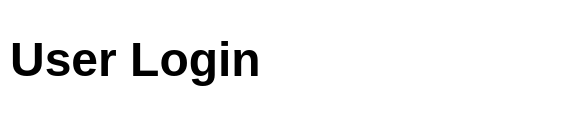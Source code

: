 <mxfile version="21.6.8" type="device">
  <diagram name="Page-1" id="sQgTUqtmNX6wQPoYGnvE">
    <mxGraphModel dx="196" dy="1713" grid="1" gridSize="10" guides="1" tooltips="1" connect="1" arrows="1" fold="1" page="1" pageScale="1" pageWidth="827" pageHeight="1169" math="0" shadow="0">
      <root>
        <mxCell id="0" />
        <mxCell id="1" parent="0" />
        <mxCell id="PEYTEDMqoXNUSiZO8NU1-1" value="&lt;h1&gt;&lt;span style=&quot;background-color: initial;&quot;&gt;User Login&lt;/span&gt;&lt;/h1&gt;&lt;div&gt;&lt;span style=&quot;background-color: initial;&quot;&gt;&lt;br&gt;&lt;/span&gt;&lt;/div&gt;" style="text;html=1;strokeColor=none;fillColor=none;spacing=5;spacingTop=-20;whiteSpace=wrap;overflow=hidden;rounded=0;" parent="1" vertex="1">
          <mxGeometry x="841" y="10" width="290" height="50" as="geometry" />
        </mxCell>
      </root>
    </mxGraphModel>
  </diagram>
</mxfile>

